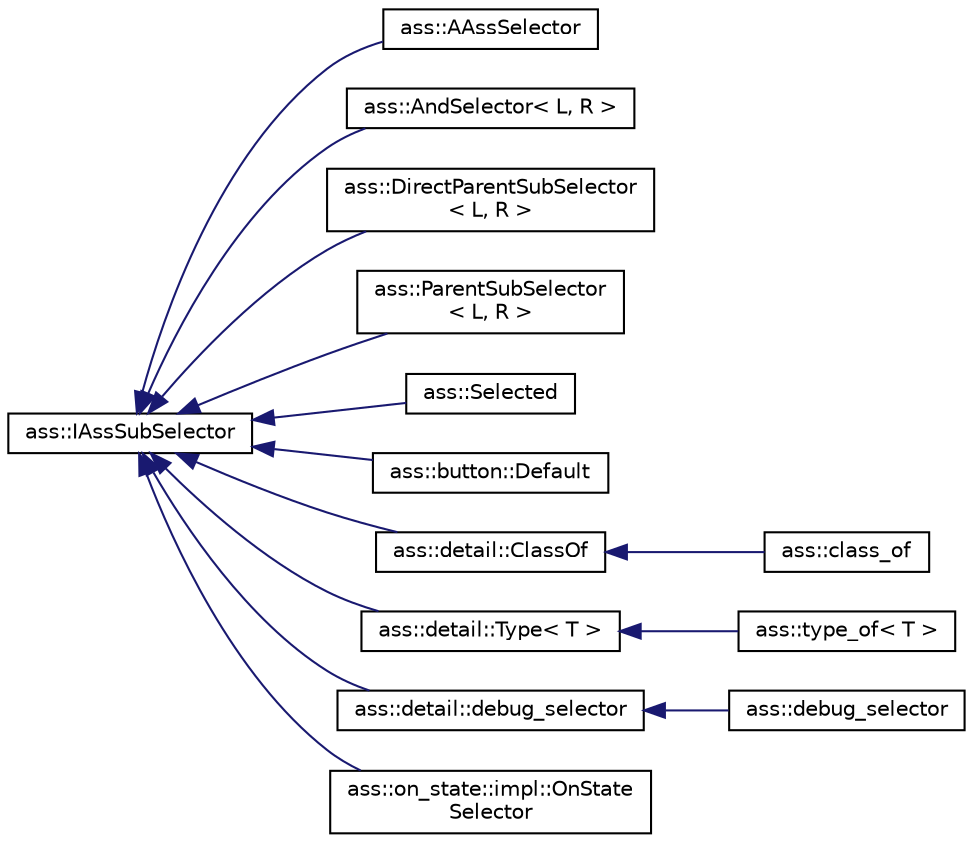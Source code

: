 digraph "Graphical Class Hierarchy"
{
 // LATEX_PDF_SIZE
  edge [fontname="Helvetica",fontsize="10",labelfontname="Helvetica",labelfontsize="10"];
  node [fontname="Helvetica",fontsize="10",shape=record];
  rankdir="LR";
  Node0 [label="ass::IAssSubSelector",height=0.2,width=0.4,color="black", fillcolor="white", style="filled",URL="$classass_1_1IAssSubSelector.html",tooltip=" "];
  Node0 -> Node1 [dir="back",color="midnightblue",fontsize="10",style="solid",fontname="Helvetica"];
  Node1 [label="ass::AAssSelector",height=0.2,width=0.4,color="black", fillcolor="white", style="filled",URL="$classass_1_1AAssSelector.html",tooltip=" "];
  Node0 -> Node2 [dir="back",color="midnightblue",fontsize="10",style="solid",fontname="Helvetica"];
  Node2 [label="ass::AndSelector\< L, R \>",height=0.2,width=0.4,color="black", fillcolor="white", style="filled",URL="$structass_1_1AndSelector.html",tooltip=" "];
  Node0 -> Node3 [dir="back",color="midnightblue",fontsize="10",style="solid",fontname="Helvetica"];
  Node3 [label="ass::DirectParentSubSelector\l\< L, R \>",height=0.2,width=0.4,color="black", fillcolor="white", style="filled",URL="$structass_1_1DirectParentSubSelector.html",tooltip=" "];
  Node0 -> Node4 [dir="back",color="midnightblue",fontsize="10",style="solid",fontname="Helvetica"];
  Node4 [label="ass::ParentSubSelector\l\< L, R \>",height=0.2,width=0.4,color="black", fillcolor="white", style="filled",URL="$structass_1_1ParentSubSelector.html",tooltip=" "];
  Node0 -> Node5 [dir="back",color="midnightblue",fontsize="10",style="solid",fontname="Helvetica"];
  Node5 [label="ass::Selected",height=0.2,width=0.4,color="black", fillcolor="white", style="filled",URL="$structass_1_1Selected.html",tooltip=" "];
  Node0 -> Node6 [dir="back",color="midnightblue",fontsize="10",style="solid",fontname="Helvetica"];
  Node6 [label="ass::button::Default",height=0.2,width=0.4,color="black", fillcolor="white", style="filled",URL="$structass_1_1button_1_1Default.html",tooltip=" "];
  Node0 -> Node7 [dir="back",color="midnightblue",fontsize="10",style="solid",fontname="Helvetica"];
  Node7 [label="ass::detail::ClassOf",height=0.2,width=0.4,color="black", fillcolor="white", style="filled",URL="$structass_1_1detail_1_1ClassOf.html",tooltip=" "];
  Node7 -> Node8 [dir="back",color="midnightblue",fontsize="10",style="solid",fontname="Helvetica"];
  Node8 [label="ass::class_of",height=0.2,width=0.4,color="black", fillcolor="white", style="filled",URL="$structass_1_1class__of.html",tooltip=" "];
  Node0 -> Node9 [dir="back",color="midnightblue",fontsize="10",style="solid",fontname="Helvetica"];
  Node9 [label="ass::detail::Type\< T \>",height=0.2,width=0.4,color="black", fillcolor="white", style="filled",URL="$structass_1_1detail_1_1Type.html",tooltip=" "];
  Node9 -> Node10 [dir="back",color="midnightblue",fontsize="10",style="solid",fontname="Helvetica"];
  Node10 [label="ass::type_of\< T \>",height=0.2,width=0.4,color="black", fillcolor="white", style="filled",URL="$structass_1_1type__of.html",tooltip=" "];
  Node0 -> Node11 [dir="back",color="midnightblue",fontsize="10",style="solid",fontname="Helvetica"];
  Node11 [label="ass::detail::debug_selector",height=0.2,width=0.4,color="black", fillcolor="white", style="filled",URL="$structass_1_1detail_1_1debug__selector.html",tooltip=" "];
  Node11 -> Node12 [dir="back",color="midnightblue",fontsize="10",style="solid",fontname="Helvetica"];
  Node12 [label="ass::debug_selector",height=0.2,width=0.4,color="black", fillcolor="white", style="filled",URL="$structass_1_1debug__selector.html",tooltip=" "];
  Node0 -> Node13 [dir="back",color="midnightblue",fontsize="10",style="solid",fontname="Helvetica"];
  Node13 [label="ass::on_state::impl::OnState\lSelector",height=0.2,width=0.4,color="black", fillcolor="white", style="filled",URL="$structass_1_1on__state_1_1impl_1_1OnStateSelector.html",tooltip=" "];
}
